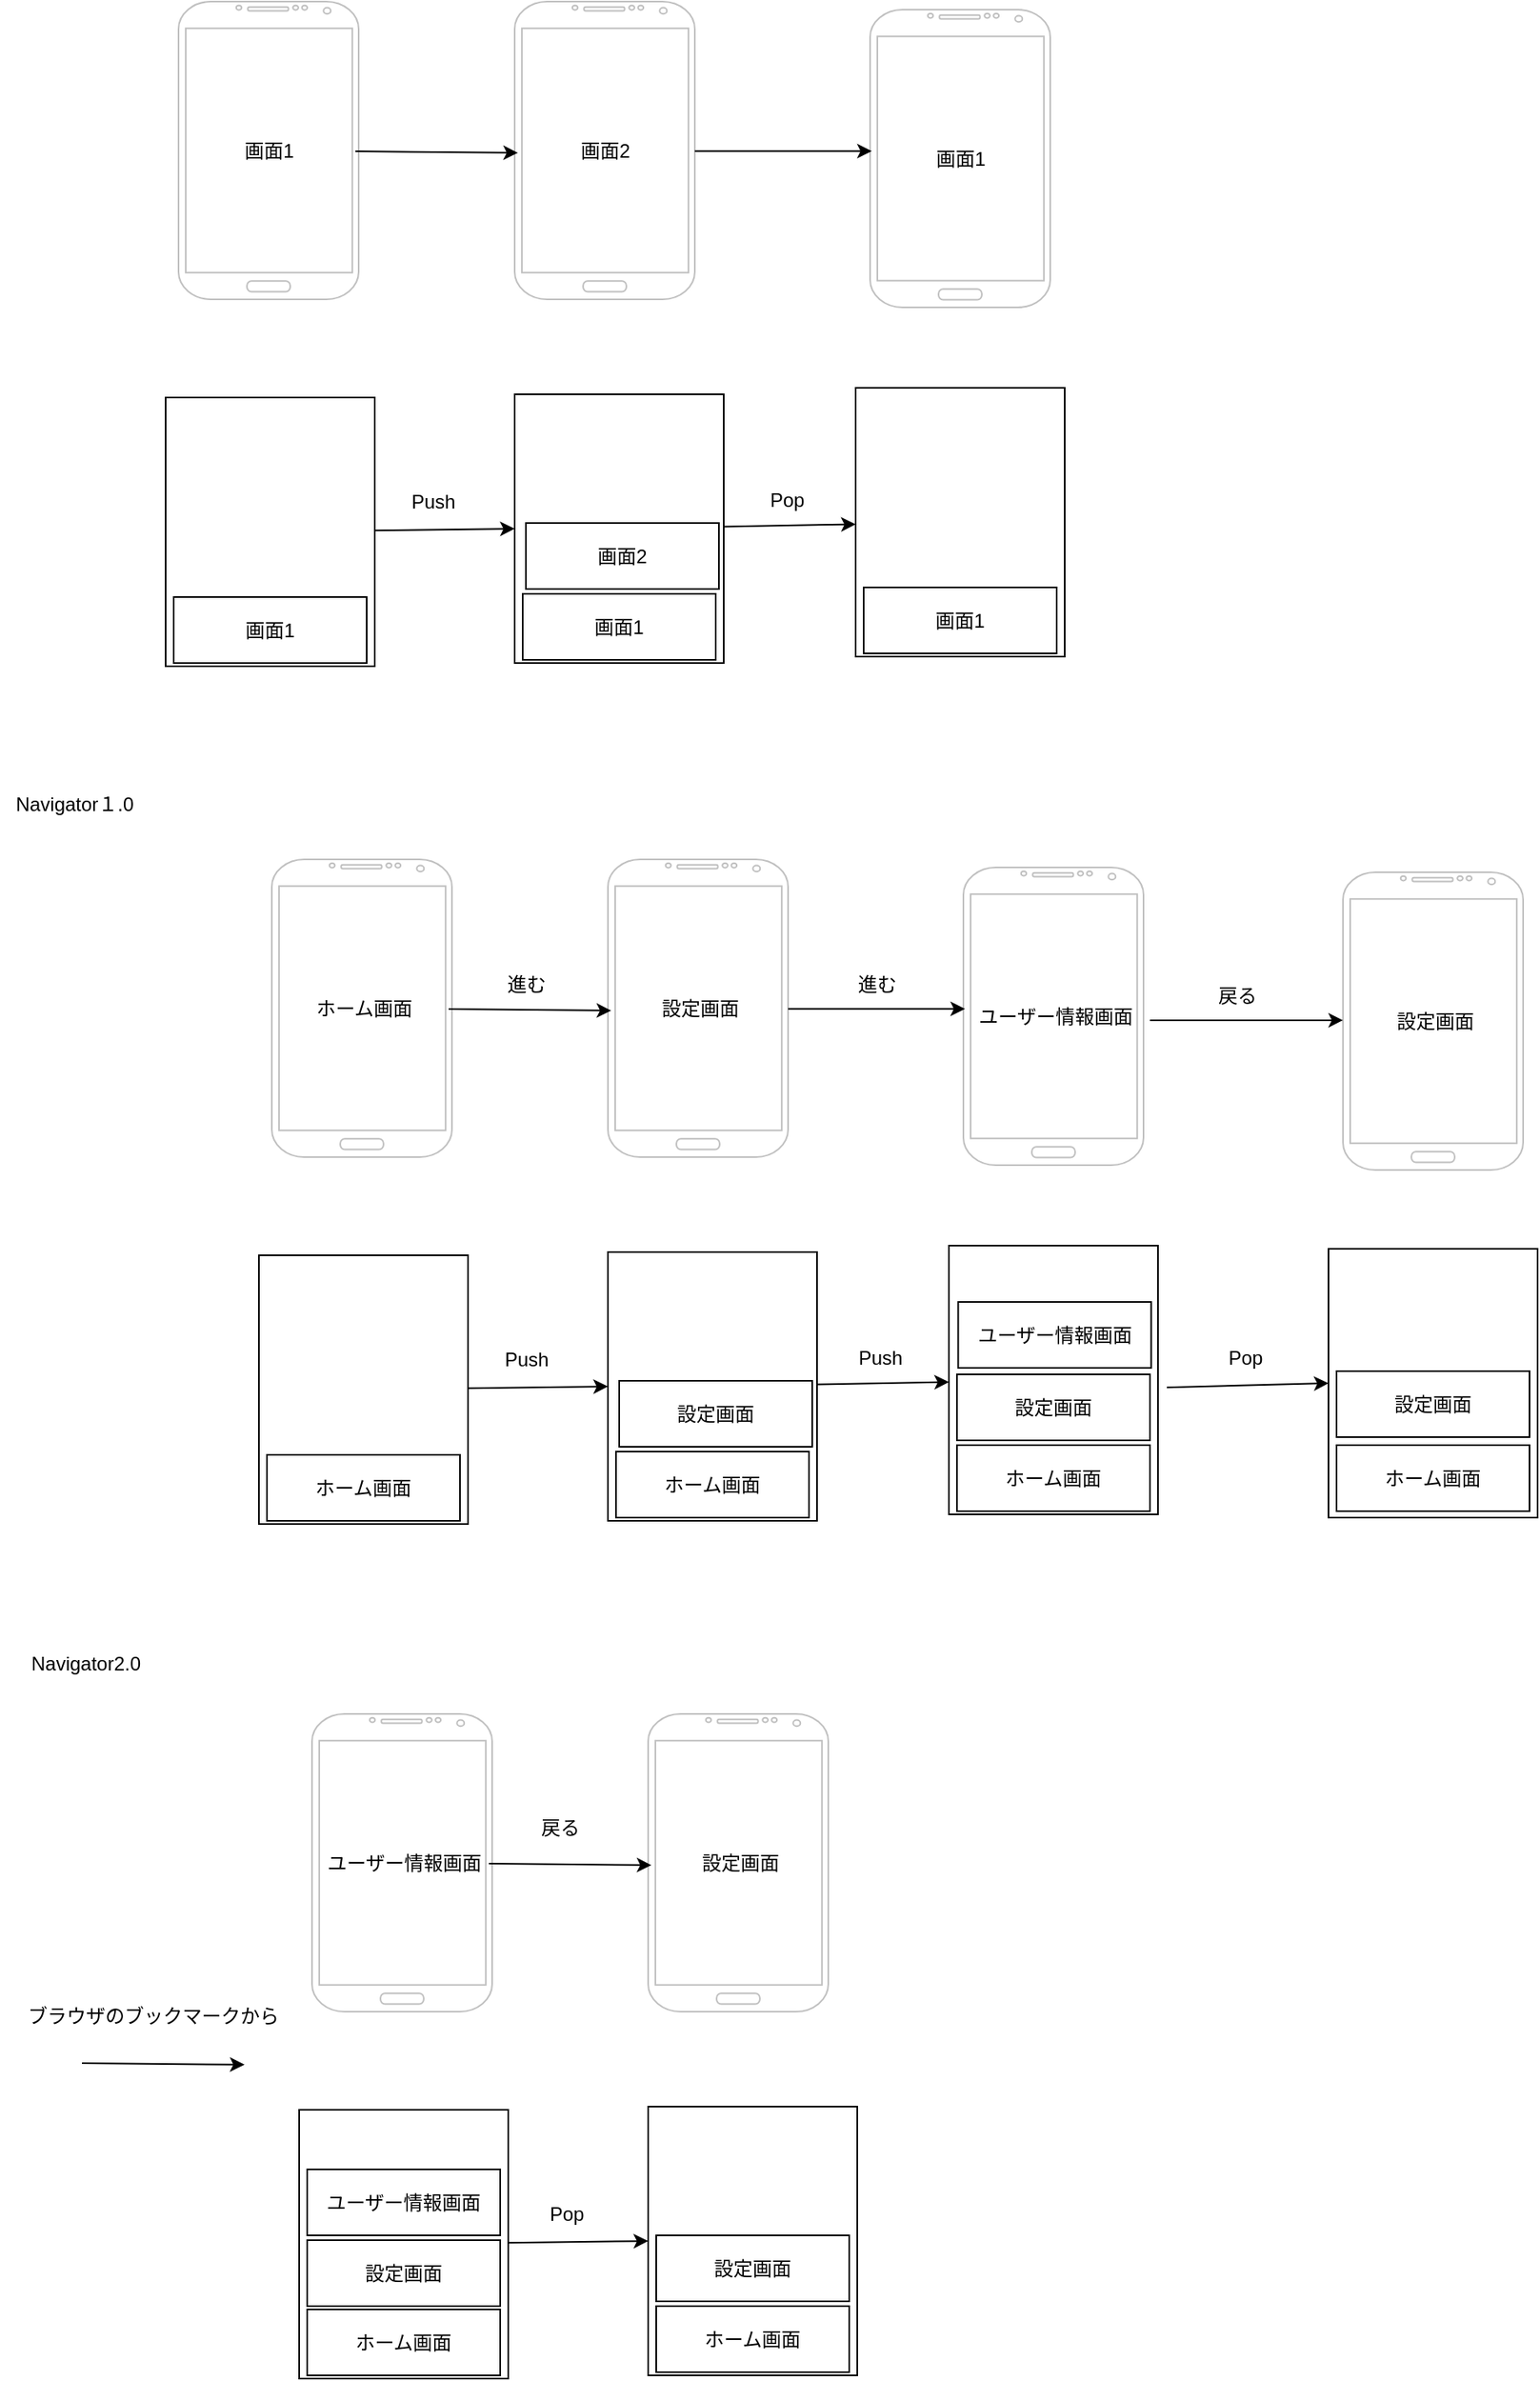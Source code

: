 <mxfile>
    <diagram id="_VDsAfKAhV5_FcWlsU1B" name="ページ1">
        <mxGraphModel dx="1787" dy="555" grid="0" gridSize="10" guides="1" tooltips="1" connect="1" arrows="1" fold="1" page="0" pageScale="1" pageWidth="827" pageHeight="1169" math="0" shadow="0">
            <root>
                <mxCell id="0"/>
                <mxCell id="1" parent="0"/>
                <mxCell id="7" value="" style="group" vertex="1" connectable="0" parent="1">
                    <mxGeometry x="44" y="10" width="112" height="185" as="geometry"/>
                </mxCell>
                <mxCell id="2" value="" style="verticalLabelPosition=bottom;verticalAlign=top;html=1;shadow=0;dashed=0;strokeWidth=1;shape=mxgraph.android.phone2;strokeColor=#c0c0c0;" vertex="1" parent="7">
                    <mxGeometry width="112" height="185" as="geometry"/>
                </mxCell>
                <mxCell id="3" value="画面1" style="text;html=1;align=center;verticalAlign=middle;resizable=0;points=[];autosize=1;strokeColor=none;fillColor=none;" vertex="1" parent="7">
                    <mxGeometry x="31.5" y="79.5" width="49" height="26" as="geometry"/>
                </mxCell>
                <mxCell id="8" value="" style="group" vertex="1" connectable="0" parent="1">
                    <mxGeometry x="253" y="10" width="112" height="185" as="geometry"/>
                </mxCell>
                <mxCell id="9" value="" style="verticalLabelPosition=bottom;verticalAlign=top;html=1;shadow=0;dashed=0;strokeWidth=1;shape=mxgraph.android.phone2;strokeColor=#c0c0c0;" vertex="1" parent="8">
                    <mxGeometry width="112" height="185" as="geometry"/>
                </mxCell>
                <mxCell id="10" value="画面2" style="text;html=1;align=center;verticalAlign=middle;resizable=0;points=[];autosize=1;strokeColor=none;fillColor=none;" vertex="1" parent="8">
                    <mxGeometry x="31.5" y="79.5" width="49" height="26" as="geometry"/>
                </mxCell>
                <mxCell id="11" value="" style="group" vertex="1" connectable="0" parent="1">
                    <mxGeometry x="474" y="15" width="112" height="185" as="geometry"/>
                </mxCell>
                <mxCell id="12" value="" style="verticalLabelPosition=bottom;verticalAlign=top;html=1;shadow=0;dashed=0;strokeWidth=1;shape=mxgraph.android.phone2;strokeColor=#c0c0c0;" vertex="1" parent="11">
                    <mxGeometry width="112" height="185" as="geometry"/>
                </mxCell>
                <mxCell id="13" value="画面1" style="text;html=1;align=center;verticalAlign=middle;resizable=0;points=[];autosize=1;strokeColor=none;fillColor=none;" vertex="1" parent="11">
                    <mxGeometry x="31.5" y="79.5" width="49" height="26" as="geometry"/>
                </mxCell>
                <mxCell id="14" value="" style="endArrow=classic;html=1;exitX=0.982;exitY=0.503;exitDx=0;exitDy=0;exitPerimeter=0;entryX=0.018;entryY=0.508;entryDx=0;entryDy=0;entryPerimeter=0;" edge="1" parent="1" source="2" target="9">
                    <mxGeometry width="50" height="50" relative="1" as="geometry">
                        <mxPoint x="180" y="125" as="sourcePoint"/>
                        <mxPoint x="230" y="75" as="targetPoint"/>
                    </mxGeometry>
                </mxCell>
                <mxCell id="15" value="" style="endArrow=classic;html=1;exitX=1;exitY=0.502;exitDx=0;exitDy=0;exitPerimeter=0;entryX=0.009;entryY=0.475;entryDx=0;entryDy=0;entryPerimeter=0;" edge="1" parent="1" source="9" target="12">
                    <mxGeometry width="50" height="50" relative="1" as="geometry">
                        <mxPoint x="369.004" y="101.995" as="sourcePoint"/>
                        <mxPoint x="470.036" y="102.92" as="targetPoint"/>
                    </mxGeometry>
                </mxCell>
                <mxCell id="24" style="edgeStyle=none;html=1;entryX=0;entryY=0.5;entryDx=0;entryDy=0;" edge="1" parent="1" source="17" target="19">
                    <mxGeometry relative="1" as="geometry"/>
                </mxCell>
                <mxCell id="17" value="" style="rounded=0;whiteSpace=wrap;html=1;" vertex="1" parent="1">
                    <mxGeometry x="36" y="256" width="130" height="167" as="geometry"/>
                </mxCell>
                <mxCell id="18" value="画面1" style="rounded=0;whiteSpace=wrap;html=1;" vertex="1" parent="1">
                    <mxGeometry x="41" y="380" width="120" height="41" as="geometry"/>
                </mxCell>
                <mxCell id="26" style="edgeStyle=none;html=1;" edge="1" parent="1" source="19" target="22">
                    <mxGeometry relative="1" as="geometry"/>
                </mxCell>
                <mxCell id="19" value="" style="rounded=0;whiteSpace=wrap;html=1;" vertex="1" parent="1">
                    <mxGeometry x="253" y="254" width="130" height="167" as="geometry"/>
                </mxCell>
                <mxCell id="20" value="画面1" style="rounded=0;whiteSpace=wrap;html=1;" vertex="1" parent="1">
                    <mxGeometry x="258" y="378" width="120" height="41" as="geometry"/>
                </mxCell>
                <mxCell id="21" value="画面2" style="rounded=0;whiteSpace=wrap;html=1;" vertex="1" parent="1">
                    <mxGeometry x="260" y="334" width="120" height="41" as="geometry"/>
                </mxCell>
                <mxCell id="22" value="" style="rounded=0;whiteSpace=wrap;html=1;" vertex="1" parent="1">
                    <mxGeometry x="465" y="250" width="130" height="167" as="geometry"/>
                </mxCell>
                <mxCell id="23" value="画面1" style="rounded=0;whiteSpace=wrap;html=1;" vertex="1" parent="1">
                    <mxGeometry x="470" y="374" width="120" height="41" as="geometry"/>
                </mxCell>
                <mxCell id="25" value="Push" style="text;html=1;align=center;verticalAlign=middle;resizable=0;points=[];autosize=1;strokeColor=none;fillColor=none;" vertex="1" parent="1">
                    <mxGeometry x="179" y="308" width="45" height="26" as="geometry"/>
                </mxCell>
                <mxCell id="27" value="Pop" style="text;html=1;align=center;verticalAlign=middle;resizable=0;points=[];autosize=1;strokeColor=none;fillColor=none;" vertex="1" parent="1">
                    <mxGeometry x="402" y="307" width="39" height="26" as="geometry"/>
                </mxCell>
                <mxCell id="29" value="" style="group" vertex="1" connectable="0" parent="1">
                    <mxGeometry x="102" y="543" width="112" height="185" as="geometry"/>
                </mxCell>
                <mxCell id="30" value="" style="verticalLabelPosition=bottom;verticalAlign=top;html=1;shadow=0;dashed=0;strokeWidth=1;shape=mxgraph.android.phone2;strokeColor=#c0c0c0;" vertex="1" parent="29">
                    <mxGeometry width="112" height="185" as="geometry"/>
                </mxCell>
                <mxCell id="31" value="ホーム画面" style="text;html=1;align=center;verticalAlign=middle;resizable=0;points=[];autosize=1;strokeColor=none;fillColor=none;" vertex="1" parent="29">
                    <mxGeometry x="17.5" y="79.5" width="78" height="26" as="geometry"/>
                </mxCell>
                <mxCell id="32" value="" style="group" vertex="1" connectable="0" parent="1">
                    <mxGeometry x="311" y="543" width="112" height="185" as="geometry"/>
                </mxCell>
                <mxCell id="33" value="" style="verticalLabelPosition=bottom;verticalAlign=top;html=1;shadow=0;dashed=0;strokeWidth=1;shape=mxgraph.android.phone2;strokeColor=#c0c0c0;" vertex="1" parent="32">
                    <mxGeometry width="112" height="185" as="geometry"/>
                </mxCell>
                <mxCell id="34" value="設定画面" style="text;html=1;align=center;verticalAlign=middle;resizable=0;points=[];autosize=1;strokeColor=none;fillColor=none;" vertex="1" parent="32">
                    <mxGeometry x="23.5" y="79.5" width="66" height="26" as="geometry"/>
                </mxCell>
                <mxCell id="35" value="" style="group" vertex="1" connectable="0" parent="1">
                    <mxGeometry x="532" y="548" width="113.5" height="185" as="geometry"/>
                </mxCell>
                <mxCell id="36" value="" style="verticalLabelPosition=bottom;verticalAlign=top;html=1;shadow=0;dashed=0;strokeWidth=1;shape=mxgraph.android.phone2;strokeColor=#c0c0c0;" vertex="1" parent="35">
                    <mxGeometry width="112" height="185" as="geometry"/>
                </mxCell>
                <mxCell id="37" value="ユーザー情報画面" style="text;html=1;align=center;verticalAlign=middle;resizable=0;points=[];autosize=1;strokeColor=none;fillColor=none;" vertex="1" parent="35">
                    <mxGeometry x="-0.5" y="79.5" width="114" height="26" as="geometry"/>
                </mxCell>
                <mxCell id="38" value="" style="endArrow=classic;html=1;exitX=0.982;exitY=0.503;exitDx=0;exitDy=0;exitPerimeter=0;entryX=0.018;entryY=0.508;entryDx=0;entryDy=0;entryPerimeter=0;" edge="1" source="30" target="33" parent="1">
                    <mxGeometry width="50" height="50" relative="1" as="geometry">
                        <mxPoint x="238" y="658" as="sourcePoint"/>
                        <mxPoint x="288" y="608" as="targetPoint"/>
                    </mxGeometry>
                </mxCell>
                <mxCell id="39" value="" style="endArrow=classic;html=1;exitX=1;exitY=0.502;exitDx=0;exitDy=0;exitPerimeter=0;entryX=0.009;entryY=0.475;entryDx=0;entryDy=0;entryPerimeter=0;" edge="1" source="33" target="36" parent="1">
                    <mxGeometry width="50" height="50" relative="1" as="geometry">
                        <mxPoint x="427.004" y="634.995" as="sourcePoint"/>
                        <mxPoint x="528.036" y="635.92" as="targetPoint"/>
                    </mxGeometry>
                </mxCell>
                <mxCell id="40" style="edgeStyle=none;html=1;entryX=0;entryY=0.5;entryDx=0;entryDy=0;" edge="1" source="41" target="44" parent="1">
                    <mxGeometry relative="1" as="geometry"/>
                </mxCell>
                <mxCell id="41" value="" style="rounded=0;whiteSpace=wrap;html=1;" vertex="1" parent="1">
                    <mxGeometry x="94" y="789" width="130" height="167" as="geometry"/>
                </mxCell>
                <mxCell id="42" value="ホーム画面" style="rounded=0;whiteSpace=wrap;html=1;" vertex="1" parent="1">
                    <mxGeometry x="99" y="913" width="120" height="41" as="geometry"/>
                </mxCell>
                <mxCell id="43" style="edgeStyle=none;html=1;" edge="1" source="44" target="47" parent="1">
                    <mxGeometry relative="1" as="geometry"/>
                </mxCell>
                <mxCell id="44" value="" style="rounded=0;whiteSpace=wrap;html=1;" vertex="1" parent="1">
                    <mxGeometry x="311" y="787" width="130" height="167" as="geometry"/>
                </mxCell>
                <mxCell id="45" value="ホーム画面" style="rounded=0;whiteSpace=wrap;html=1;" vertex="1" parent="1">
                    <mxGeometry x="316" y="911" width="120" height="41" as="geometry"/>
                </mxCell>
                <mxCell id="46" value="設定画面" style="rounded=0;whiteSpace=wrap;html=1;" vertex="1" parent="1">
                    <mxGeometry x="318" y="867" width="120" height="41" as="geometry"/>
                </mxCell>
                <mxCell id="47" value="" style="rounded=0;whiteSpace=wrap;html=1;" vertex="1" parent="1">
                    <mxGeometry x="523" y="783" width="130" height="167" as="geometry"/>
                </mxCell>
                <mxCell id="48" value="ホーム画面" style="rounded=0;whiteSpace=wrap;html=1;" vertex="1" parent="1">
                    <mxGeometry x="528" y="907" width="120" height="41" as="geometry"/>
                </mxCell>
                <mxCell id="49" value="Push" style="text;html=1;align=center;verticalAlign=middle;resizable=0;points=[];autosize=1;strokeColor=none;fillColor=none;" vertex="1" parent="1">
                    <mxGeometry x="237" y="841" width="45" height="26" as="geometry"/>
                </mxCell>
                <mxCell id="50" value="Push" style="text;html=1;align=center;verticalAlign=middle;resizable=0;points=[];autosize=1;strokeColor=none;fillColor=none;" vertex="1" parent="1">
                    <mxGeometry x="457" y="840" width="45" height="26" as="geometry"/>
                </mxCell>
                <mxCell id="51" value="" style="group" vertex="1" connectable="0" parent="1">
                    <mxGeometry x="768" y="551" width="112" height="185" as="geometry"/>
                </mxCell>
                <mxCell id="52" value="" style="verticalLabelPosition=bottom;verticalAlign=top;html=1;shadow=0;dashed=0;strokeWidth=1;shape=mxgraph.android.phone2;strokeColor=#c0c0c0;" vertex="1" parent="51">
                    <mxGeometry width="112" height="185" as="geometry"/>
                </mxCell>
                <mxCell id="53" value="設定画面" style="text;html=1;align=center;verticalAlign=middle;resizable=0;points=[];autosize=1;strokeColor=none;fillColor=none;" vertex="1" parent="51">
                    <mxGeometry x="23.5" y="79.5" width="66" height="26" as="geometry"/>
                </mxCell>
                <mxCell id="54" value="" style="endArrow=classic;html=1;exitX=1;exitY=0.502;exitDx=0;exitDy=0;exitPerimeter=0;entryX=0;entryY=0.497;entryDx=0;entryDy=0;entryPerimeter=0;" edge="1" parent="1" target="52">
                    <mxGeometry width="50" height="50" relative="1" as="geometry">
                        <mxPoint x="648" y="643" as="sourcePoint"/>
                        <mxPoint x="758.008" y="643.005" as="targetPoint"/>
                    </mxGeometry>
                </mxCell>
                <mxCell id="55" value="" style="rounded=0;whiteSpace=wrap;html=1;" vertex="1" parent="1">
                    <mxGeometry x="759" y="785" width="130" height="167" as="geometry"/>
                </mxCell>
                <mxCell id="56" value="進む" style="text;html=1;align=center;verticalAlign=middle;resizable=0;points=[];autosize=1;strokeColor=none;fillColor=none;" vertex="1" parent="1">
                    <mxGeometry x="239" y="608" width="42" height="26" as="geometry"/>
                </mxCell>
                <mxCell id="57" value="進む" style="text;html=1;align=center;verticalAlign=middle;resizable=0;points=[];autosize=1;strokeColor=none;fillColor=none;" vertex="1" parent="1">
                    <mxGeometry x="457" y="608" width="42" height="26" as="geometry"/>
                </mxCell>
                <mxCell id="58" value="戻る" style="text;html=1;align=center;verticalAlign=middle;resizable=0;points=[];autosize=1;strokeColor=none;fillColor=none;" vertex="1" parent="1">
                    <mxGeometry x="681" y="615" width="42" height="26" as="geometry"/>
                </mxCell>
                <mxCell id="60" style="edgeStyle=none;html=1;entryX=0;entryY=0.5;entryDx=0;entryDy=0;" edge="1" parent="1" target="55">
                    <mxGeometry relative="1" as="geometry">
                        <mxPoint x="658.5" y="871.07" as="sourcePoint"/>
                        <mxPoint x="745.5" y="869.925" as="targetPoint"/>
                    </mxGeometry>
                </mxCell>
                <mxCell id="61" value="Pop" style="text;html=1;align=center;verticalAlign=middle;resizable=0;points=[];autosize=1;strokeColor=none;fillColor=none;" vertex="1" parent="1">
                    <mxGeometry x="687" y="840" width="39" height="26" as="geometry"/>
                </mxCell>
                <mxCell id="62" value="設定画面" style="rounded=0;whiteSpace=wrap;html=1;" vertex="1" parent="1">
                    <mxGeometry x="528" y="863" width="120" height="41" as="geometry"/>
                </mxCell>
                <mxCell id="63" value="ユーザー情報画面" style="rounded=0;whiteSpace=wrap;html=1;" vertex="1" parent="1">
                    <mxGeometry x="528.75" y="818" width="120" height="41" as="geometry"/>
                </mxCell>
                <mxCell id="64" value="ホーム画面" style="rounded=0;whiteSpace=wrap;html=1;" vertex="1" parent="1">
                    <mxGeometry x="764" y="907" width="120" height="41" as="geometry"/>
                </mxCell>
                <mxCell id="65" value="設定画面" style="rounded=0;whiteSpace=wrap;html=1;" vertex="1" parent="1">
                    <mxGeometry x="764" y="861" width="120" height="41" as="geometry"/>
                </mxCell>
                <mxCell id="66" value="Navigator１.0" style="text;html=1;align=center;verticalAlign=middle;resizable=0;points=[];autosize=1;strokeColor=none;fillColor=none;" vertex="1" parent="1">
                    <mxGeometry x="-67" y="496" width="91" height="26" as="geometry"/>
                </mxCell>
                <mxCell id="67" value="" style="group" vertex="1" connectable="0" parent="1">
                    <mxGeometry x="127" y="1074" width="113.5" height="185" as="geometry"/>
                </mxCell>
                <mxCell id="68" value="" style="verticalLabelPosition=bottom;verticalAlign=top;html=1;shadow=0;dashed=0;strokeWidth=1;shape=mxgraph.android.phone2;strokeColor=#c0c0c0;" vertex="1" parent="67">
                    <mxGeometry width="112" height="185" as="geometry"/>
                </mxCell>
                <mxCell id="69" value="ユーザー情報画面" style="text;html=1;align=center;verticalAlign=middle;resizable=0;points=[];autosize=1;strokeColor=none;fillColor=none;" vertex="1" parent="67">
                    <mxGeometry x="-0.5" y="79.5" width="114" height="26" as="geometry"/>
                </mxCell>
                <mxCell id="70" value="" style="group" vertex="1" connectable="0" parent="1">
                    <mxGeometry x="336" y="1074" width="112" height="185" as="geometry"/>
                </mxCell>
                <mxCell id="71" value="" style="verticalLabelPosition=bottom;verticalAlign=top;html=1;shadow=0;dashed=0;strokeWidth=1;shape=mxgraph.android.phone2;strokeColor=#c0c0c0;" vertex="1" parent="70">
                    <mxGeometry width="112" height="185" as="geometry"/>
                </mxCell>
                <mxCell id="72" value="設定画面" style="text;html=1;align=center;verticalAlign=middle;resizable=0;points=[];autosize=1;strokeColor=none;fillColor=none;" vertex="1" parent="70">
                    <mxGeometry x="23.5" y="79.5" width="66" height="26" as="geometry"/>
                </mxCell>
                <mxCell id="76" value="" style="endArrow=classic;html=1;exitX=0.982;exitY=0.503;exitDx=0;exitDy=0;exitPerimeter=0;entryX=0.018;entryY=0.508;entryDx=0;entryDy=0;entryPerimeter=0;" edge="1" source="68" target="71" parent="1">
                    <mxGeometry width="50" height="50" relative="1" as="geometry">
                        <mxPoint x="263" y="1189" as="sourcePoint"/>
                        <mxPoint x="313" y="1139" as="targetPoint"/>
                    </mxGeometry>
                </mxCell>
                <mxCell id="78" style="edgeStyle=none;html=1;entryX=0;entryY=0.5;entryDx=0;entryDy=0;" edge="1" source="79" target="82" parent="1">
                    <mxGeometry relative="1" as="geometry"/>
                </mxCell>
                <mxCell id="79" value="" style="rounded=0;whiteSpace=wrap;html=1;" vertex="1" parent="1">
                    <mxGeometry x="119" y="1320" width="130" height="167" as="geometry"/>
                </mxCell>
                <mxCell id="80" value="ホーム画面" style="rounded=0;whiteSpace=wrap;html=1;" vertex="1" parent="1">
                    <mxGeometry x="124" y="1444" width="120" height="41" as="geometry"/>
                </mxCell>
                <mxCell id="82" value="" style="rounded=0;whiteSpace=wrap;html=1;" vertex="1" parent="1">
                    <mxGeometry x="336" y="1318" width="130" height="167" as="geometry"/>
                </mxCell>
                <mxCell id="87" value="Pop" style="text;html=1;align=center;verticalAlign=middle;resizable=0;points=[];autosize=1;strokeColor=none;fillColor=none;" vertex="1" parent="1">
                    <mxGeometry x="265" y="1372" width="39" height="26" as="geometry"/>
                </mxCell>
                <mxCell id="89" value="Navigator2.0" style="text;html=1;align=center;verticalAlign=middle;resizable=0;points=[];autosize=1;strokeColor=none;fillColor=none;" vertex="1" parent="1">
                    <mxGeometry x="-57" y="1030" width="86" height="26" as="geometry"/>
                </mxCell>
                <mxCell id="91" value="" style="endArrow=classic;html=1;exitX=0.982;exitY=0.503;exitDx=0;exitDy=0;exitPerimeter=0;entryX=0.018;entryY=0.508;entryDx=0;entryDy=0;entryPerimeter=0;" edge="1" parent="1">
                    <mxGeometry width="50" height="50" relative="1" as="geometry">
                        <mxPoint x="-15.996" y="1290.995" as="sourcePoint"/>
                        <mxPoint x="85.036" y="1291.92" as="targetPoint"/>
                    </mxGeometry>
                </mxCell>
                <mxCell id="92" value="ブラウザのブックマークから" style="text;html=1;align=center;verticalAlign=middle;resizable=0;points=[];autosize=1;strokeColor=none;fillColor=none;" vertex="1" parent="1">
                    <mxGeometry x="-59" y="1249" width="174" height="26" as="geometry"/>
                </mxCell>
                <mxCell id="93" value="戻る" style="text;html=1;align=center;verticalAlign=middle;resizable=0;points=[];autosize=1;strokeColor=none;fillColor=none;" vertex="1" parent="1">
                    <mxGeometry x="260" y="1132" width="42" height="26" as="geometry"/>
                </mxCell>
                <mxCell id="94" value="ユーザー情報画面" style="rounded=0;whiteSpace=wrap;html=1;" vertex="1" parent="1">
                    <mxGeometry x="124" y="1357" width="120" height="41" as="geometry"/>
                </mxCell>
                <mxCell id="95" value="設定画面" style="rounded=0;whiteSpace=wrap;html=1;" vertex="1" parent="1">
                    <mxGeometry x="124" y="1401" width="120" height="41" as="geometry"/>
                </mxCell>
                <mxCell id="96" value="ホーム画面" style="rounded=0;whiteSpace=wrap;html=1;" vertex="1" parent="1">
                    <mxGeometry x="341" y="1442" width="120" height="41" as="geometry"/>
                </mxCell>
                <mxCell id="97" value="設定画面" style="rounded=0;whiteSpace=wrap;html=1;" vertex="1" parent="1">
                    <mxGeometry x="341" y="1398" width="120" height="41" as="geometry"/>
                </mxCell>
            </root>
        </mxGraphModel>
    </diagram>
</mxfile>
